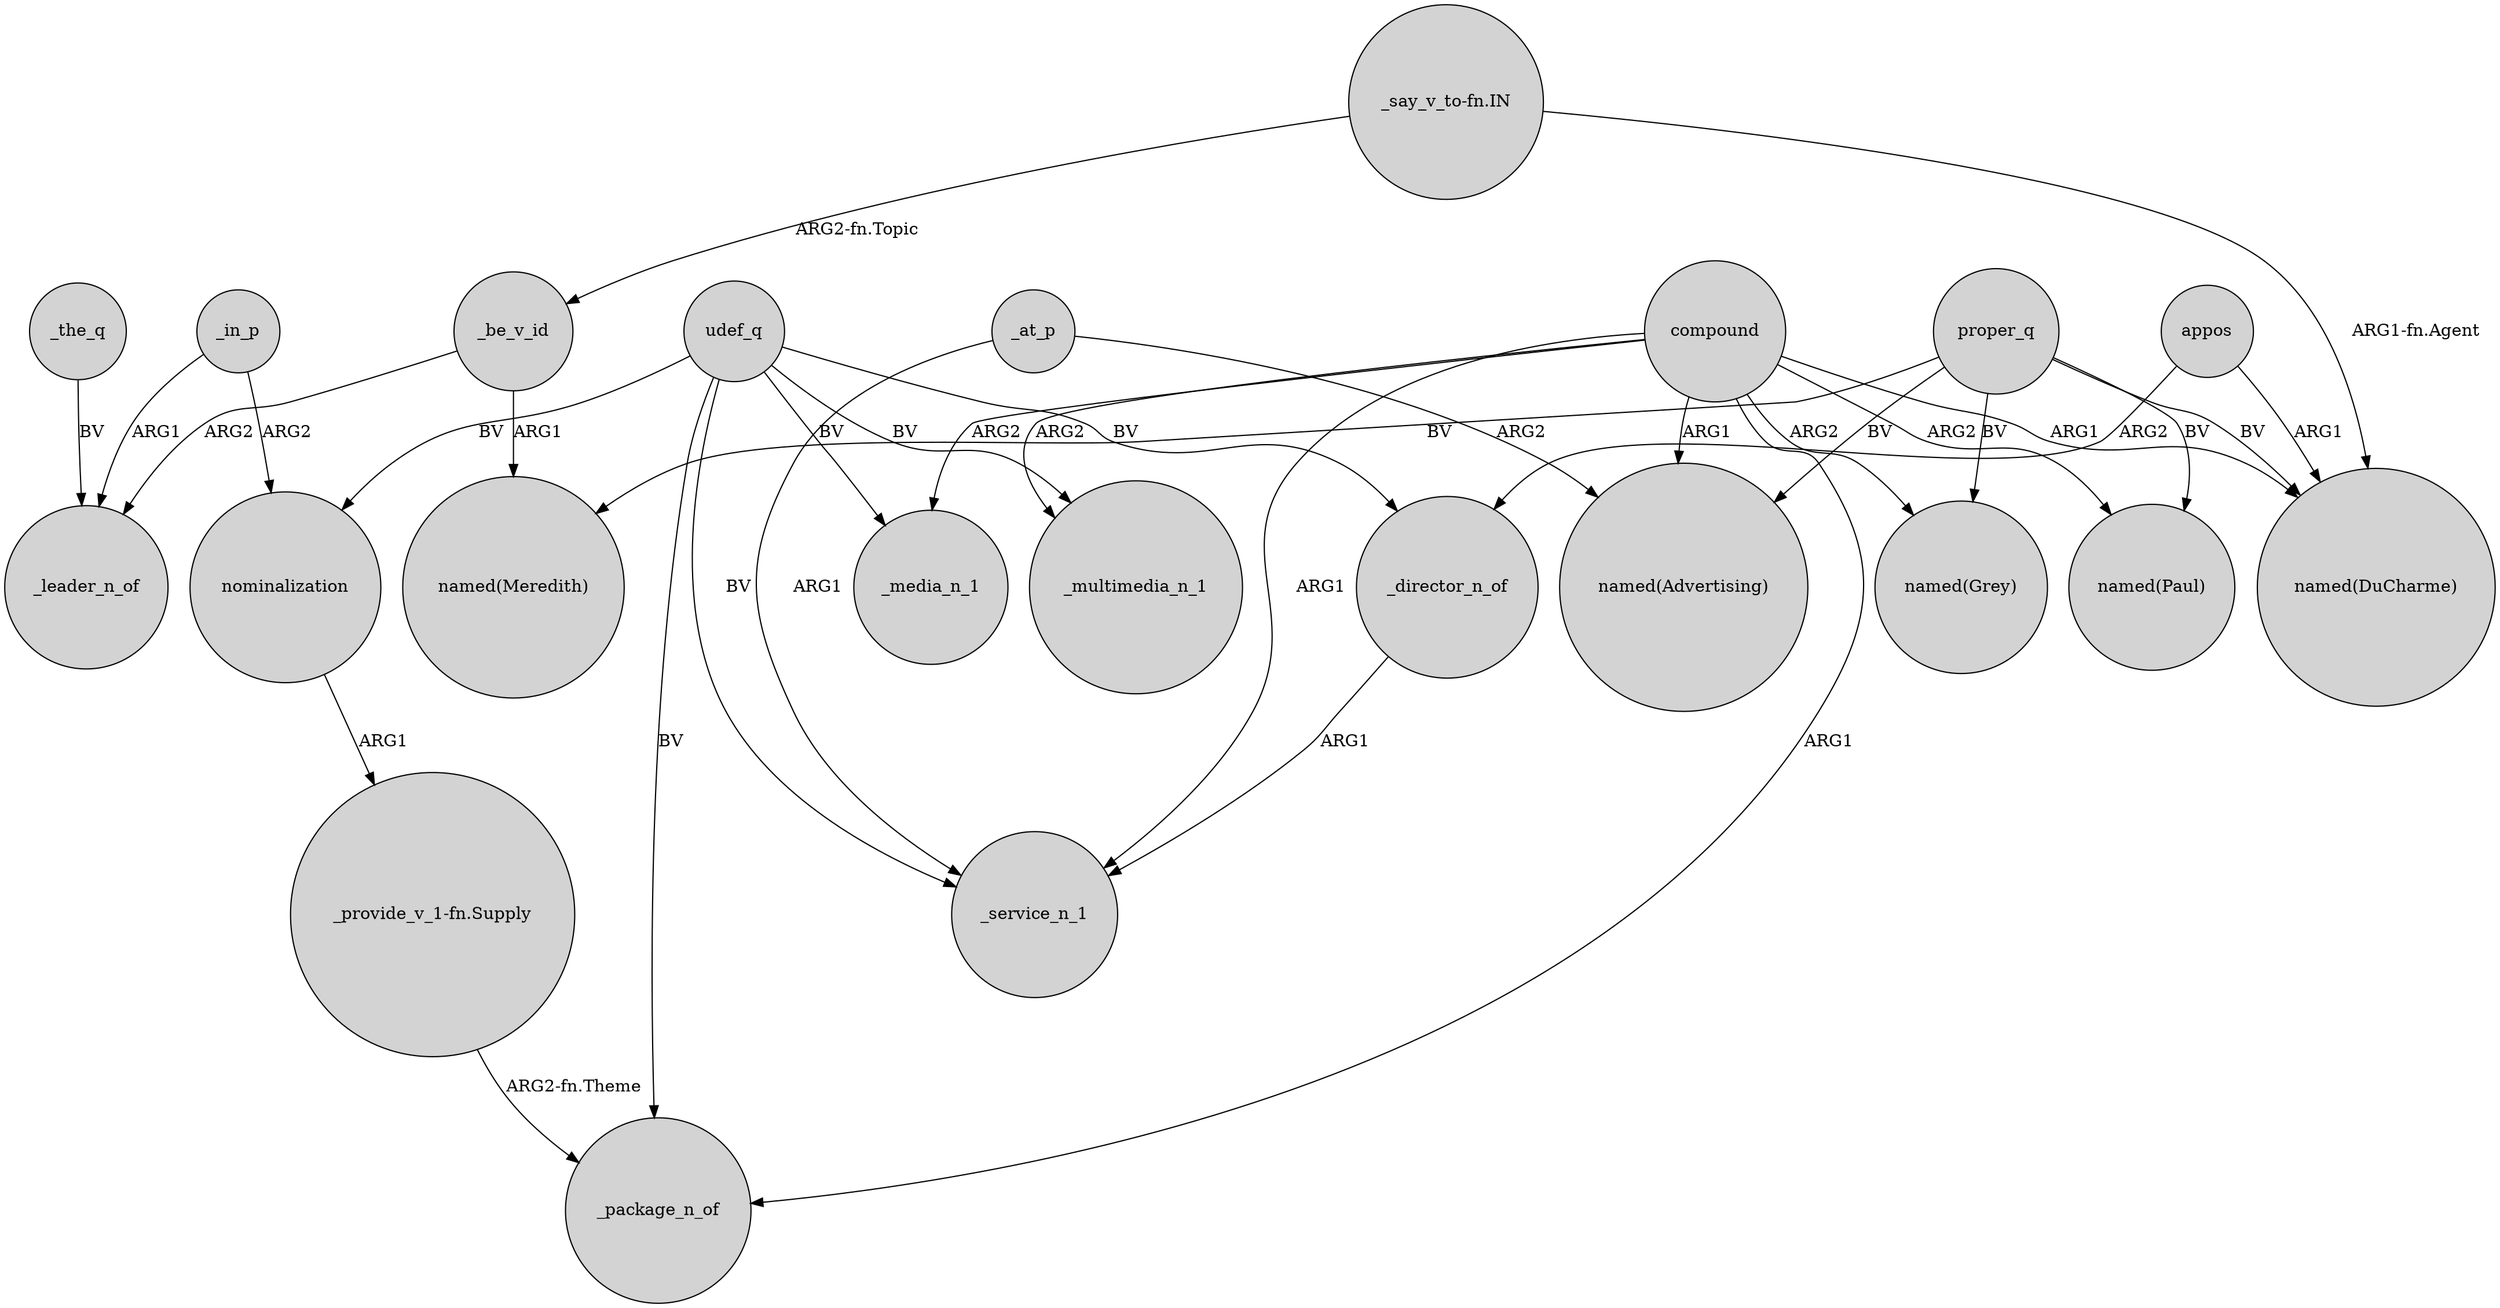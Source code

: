 digraph {
	node [shape=circle style=filled]
	_in_p -> _leader_n_of [label=ARG1]
	"_provide_v_1-fn.Supply" -> _package_n_of [label="ARG2-fn.Theme"]
	udef_q -> _multimedia_n_1 [label=BV]
	proper_q -> "named(DuCharme)" [label=BV]
	compound -> "named(Grey)" [label=ARG2]
	udef_q -> _media_n_1 [label=BV]
	nominalization -> "_provide_v_1-fn.Supply" [label=ARG1]
	_be_v_id -> "named(Meredith)" [label=ARG1]
	udef_q -> _director_n_of [label=BV]
	"_say_v_to-fn.IN" -> _be_v_id [label="ARG2-fn.Topic"]
	proper_q -> "named(Paul)" [label=BV]
	compound -> _package_n_of [label=ARG1]
	proper_q -> "named(Advertising)" [label=BV]
	compound -> _media_n_1 [label=ARG2]
	compound -> "named(Paul)" [label=ARG2]
	"_say_v_to-fn.IN" -> "named(DuCharme)" [label="ARG1-fn.Agent"]
	udef_q -> _package_n_of [label=BV]
	compound -> _multimedia_n_1 [label=ARG2]
	compound -> "named(Advertising)" [label=ARG1]
	udef_q -> _service_n_1 [label=BV]
	appos -> "named(DuCharme)" [label=ARG1]
	_at_p -> _service_n_1 [label=ARG1]
	_the_q -> _leader_n_of [label=BV]
	udef_q -> nominalization [label=BV]
	_director_n_of -> _service_n_1 [label=ARG1]
	proper_q -> "named(Grey)" [label=BV]
	_be_v_id -> _leader_n_of [label=ARG2]
	_in_p -> nominalization [label=ARG2]
	compound -> _service_n_1 [label=ARG1]
	appos -> _director_n_of [label=ARG2]
	_at_p -> "named(Advertising)" [label=ARG2]
	compound -> "named(DuCharme)" [label=ARG1]
	proper_q -> "named(Meredith)" [label=BV]
}

